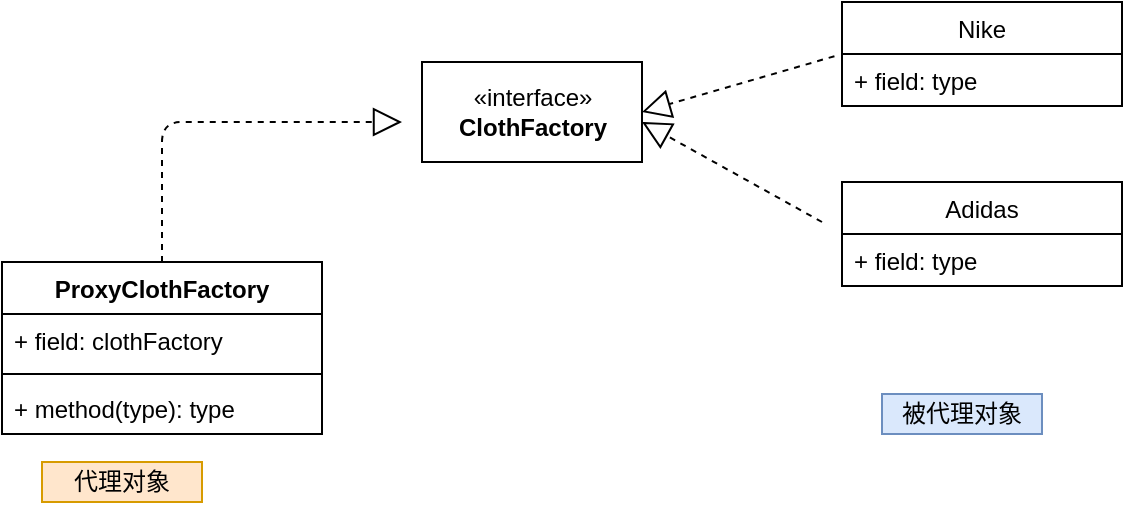 <mxfile version="14.0.4" type="github">
  <diagram id="YkJC1IIeEvi8svByvUt1" name="Page-1">
    <mxGraphModel dx="808" dy="705" grid="1" gridSize="10" guides="1" tooltips="1" connect="1" arrows="1" fold="1" page="1" pageScale="1" pageWidth="827" pageHeight="1169" math="0" shadow="0">
      <root>
        <mxCell id="0" />
        <mxCell id="1" parent="0" />
        <mxCell id="kV6Vegd7IN8G3L1HWYUU-1" value="«interface»&lt;br&gt;&lt;b&gt;ClothFactory&lt;/b&gt;" style="html=1;" vertex="1" parent="1">
          <mxGeometry x="320" y="50" width="110" height="50" as="geometry" />
        </mxCell>
        <mxCell id="kV6Vegd7IN8G3L1HWYUU-3" value="ProxyClothFactory" style="swimlane;fontStyle=1;align=center;verticalAlign=top;childLayout=stackLayout;horizontal=1;startSize=26;horizontalStack=0;resizeParent=1;resizeParentMax=0;resizeLast=0;collapsible=1;marginBottom=0;" vertex="1" parent="1">
          <mxGeometry x="110" y="150" width="160" height="86" as="geometry" />
        </mxCell>
        <mxCell id="kV6Vegd7IN8G3L1HWYUU-4" value="+ field: clothFactory" style="text;strokeColor=none;fillColor=none;align=left;verticalAlign=top;spacingLeft=4;spacingRight=4;overflow=hidden;rotatable=0;points=[[0,0.5],[1,0.5]];portConstraint=eastwest;" vertex="1" parent="kV6Vegd7IN8G3L1HWYUU-3">
          <mxGeometry y="26" width="160" height="26" as="geometry" />
        </mxCell>
        <mxCell id="kV6Vegd7IN8G3L1HWYUU-5" value="" style="line;strokeWidth=1;fillColor=none;align=left;verticalAlign=middle;spacingTop=-1;spacingLeft=3;spacingRight=3;rotatable=0;labelPosition=right;points=[];portConstraint=eastwest;" vertex="1" parent="kV6Vegd7IN8G3L1HWYUU-3">
          <mxGeometry y="52" width="160" height="8" as="geometry" />
        </mxCell>
        <mxCell id="kV6Vegd7IN8G3L1HWYUU-6" value="+ method(type): type" style="text;strokeColor=none;fillColor=none;align=left;verticalAlign=top;spacingLeft=4;spacingRight=4;overflow=hidden;rotatable=0;points=[[0,0.5],[1,0.5]];portConstraint=eastwest;" vertex="1" parent="kV6Vegd7IN8G3L1HWYUU-3">
          <mxGeometry y="60" width="160" height="26" as="geometry" />
        </mxCell>
        <mxCell id="kV6Vegd7IN8G3L1HWYUU-7" value="" style="endArrow=block;dashed=1;endFill=0;endSize=12;html=1;exitX=0.5;exitY=0;exitDx=0;exitDy=0;" edge="1" parent="1" source="kV6Vegd7IN8G3L1HWYUU-3">
          <mxGeometry width="160" relative="1" as="geometry">
            <mxPoint x="100" y="90" as="sourcePoint" />
            <mxPoint x="310" y="80" as="targetPoint" />
            <Array as="points">
              <mxPoint x="190" y="80" />
            </Array>
          </mxGeometry>
        </mxCell>
        <mxCell id="kV6Vegd7IN8G3L1HWYUU-8" value="Nike" style="swimlane;fontStyle=0;childLayout=stackLayout;horizontal=1;startSize=26;fillColor=none;horizontalStack=0;resizeParent=1;resizeParentMax=0;resizeLast=0;collapsible=1;marginBottom=0;" vertex="1" parent="1">
          <mxGeometry x="530" y="20" width="140" height="52" as="geometry" />
        </mxCell>
        <mxCell id="kV6Vegd7IN8G3L1HWYUU-9" value="+ field: type" style="text;strokeColor=none;fillColor=none;align=left;verticalAlign=top;spacingLeft=4;spacingRight=4;overflow=hidden;rotatable=0;points=[[0,0.5],[1,0.5]];portConstraint=eastwest;" vertex="1" parent="kV6Vegd7IN8G3L1HWYUU-8">
          <mxGeometry y="26" width="140" height="26" as="geometry" />
        </mxCell>
        <mxCell id="kV6Vegd7IN8G3L1HWYUU-12" value="Adidas" style="swimlane;fontStyle=0;childLayout=stackLayout;horizontal=1;startSize=26;fillColor=none;horizontalStack=0;resizeParent=1;resizeParentMax=0;resizeLast=0;collapsible=1;marginBottom=0;" vertex="1" parent="1">
          <mxGeometry x="530" y="110" width="140" height="52" as="geometry" />
        </mxCell>
        <mxCell id="kV6Vegd7IN8G3L1HWYUU-13" value="+ field: type" style="text;strokeColor=none;fillColor=none;align=left;verticalAlign=top;spacingLeft=4;spacingRight=4;overflow=hidden;rotatable=0;points=[[0,0.5],[1,0.5]];portConstraint=eastwest;" vertex="1" parent="kV6Vegd7IN8G3L1HWYUU-12">
          <mxGeometry y="26" width="140" height="26" as="geometry" />
        </mxCell>
        <mxCell id="kV6Vegd7IN8G3L1HWYUU-14" value="" style="endArrow=block;dashed=1;endFill=0;endSize=12;html=1;exitX=-0.027;exitY=0.043;exitDx=0;exitDy=0;entryX=1;entryY=0.5;entryDx=0;entryDy=0;exitPerimeter=0;" edge="1" parent="1" source="kV6Vegd7IN8G3L1HWYUU-9" target="kV6Vegd7IN8G3L1HWYUU-1">
          <mxGeometry width="160" relative="1" as="geometry">
            <mxPoint x="380" y="200" as="sourcePoint" />
            <mxPoint x="500" y="130" as="targetPoint" />
            <Array as="points" />
          </mxGeometry>
        </mxCell>
        <mxCell id="kV6Vegd7IN8G3L1HWYUU-15" value="" style="endArrow=block;dashed=1;endFill=0;endSize=12;html=1;entryX=1;entryY=0.6;entryDx=0;entryDy=0;entryPerimeter=0;" edge="1" parent="1" target="kV6Vegd7IN8G3L1HWYUU-1">
          <mxGeometry width="160" relative="1" as="geometry">
            <mxPoint x="520" y="130" as="sourcePoint" />
            <mxPoint x="440" y="85" as="targetPoint" />
            <Array as="points" />
          </mxGeometry>
        </mxCell>
        <mxCell id="kV6Vegd7IN8G3L1HWYUU-16" value="代理对象" style="text;html=1;strokeColor=#d79b00;fillColor=#ffe6cc;align=center;verticalAlign=middle;whiteSpace=wrap;rounded=0;" vertex="1" parent="1">
          <mxGeometry x="130" y="250" width="80" height="20" as="geometry" />
        </mxCell>
        <mxCell id="kV6Vegd7IN8G3L1HWYUU-17" value="被代理对象" style="text;html=1;strokeColor=#6c8ebf;fillColor=#dae8fc;align=center;verticalAlign=middle;whiteSpace=wrap;rounded=0;" vertex="1" parent="1">
          <mxGeometry x="550" y="216" width="80" height="20" as="geometry" />
        </mxCell>
      </root>
    </mxGraphModel>
  </diagram>
</mxfile>

